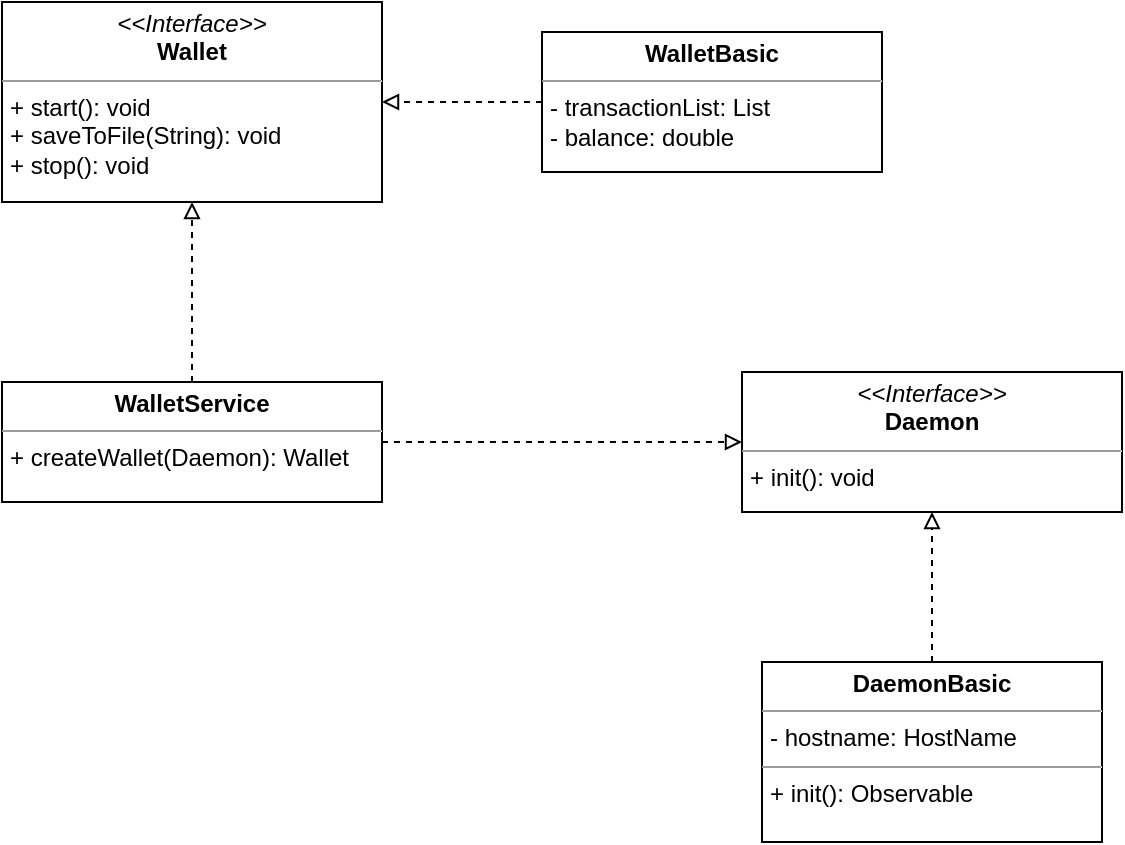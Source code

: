 <mxfile version="17.4.2" type="device"><diagram id="C5RBs43oDa-KdzZeNtuy" name="Page-1"><mxGraphModel dx="1772" dy="1980" grid="1" gridSize="10" guides="1" tooltips="1" connect="1" arrows="1" fold="1" page="1" pageScale="1" pageWidth="827" pageHeight="1169" math="0" shadow="0"><root><mxCell id="WIyWlLk6GJQsqaUBKTNV-0"/><mxCell id="WIyWlLk6GJQsqaUBKTNV-1" parent="WIyWlLk6GJQsqaUBKTNV-0"/><mxCell id="wslaeStGBEJL4sfgBlR1-6" style="edgeStyle=orthogonalEdgeStyle;rounded=0;orthogonalLoop=1;jettySize=auto;html=1;exitX=0.5;exitY=0;exitDx=0;exitDy=0;entryX=0.5;entryY=1;entryDx=0;entryDy=0;endArrow=block;endFill=0;dashed=1;" edge="1" parent="WIyWlLk6GJQsqaUBKTNV-1" source="wslaeStGBEJL4sfgBlR1-5" target="wslaeStGBEJL4sfgBlR1-0"><mxGeometry relative="1" as="geometry"/></mxCell><mxCell id="wslaeStGBEJL4sfgBlR1-0" value="&lt;p style=&quot;margin: 0px ; margin-top: 4px ; text-align: center&quot;&gt;&lt;i&gt;&amp;lt;&amp;lt;Interface&amp;gt;&amp;gt;&lt;/i&gt;&lt;br&gt;&lt;b&gt;Daemon&lt;/b&gt;&lt;/p&gt;&lt;hr size=&quot;1&quot;&gt;&lt;p style=&quot;margin: 0px ; margin-left: 4px&quot;&gt;&lt;/p&gt;&lt;p style=&quot;margin: 0px ; margin-left: 4px&quot;&gt;+ init(): void&lt;/p&gt;&lt;p style=&quot;margin: 0px ; margin-left: 4px&quot;&gt;&lt;br&gt;&lt;/p&gt;" style="verticalAlign=top;align=left;overflow=fill;fontSize=12;fontFamily=Helvetica;html=1;" vertex="1" parent="WIyWlLk6GJQsqaUBKTNV-1"><mxGeometry x="300" y="85" width="190" height="70" as="geometry"/></mxCell><mxCell id="wslaeStGBEJL4sfgBlR1-5" value="&lt;p style=&quot;margin: 0px ; margin-top: 4px ; text-align: center&quot;&gt;&lt;b&gt;DaemonBasic&lt;/b&gt;&lt;/p&gt;&lt;hr size=&quot;1&quot;&gt;&lt;p style=&quot;margin: 0px ; margin-left: 4px&quot;&gt;- hostname: HostName&lt;/p&gt;&lt;hr size=&quot;1&quot;&gt;&lt;p style=&quot;margin: 0px ; margin-left: 4px&quot;&gt;+ init(): Observable&lt;/p&gt;" style="verticalAlign=top;align=left;overflow=fill;fontSize=12;fontFamily=Helvetica;html=1;" vertex="1" parent="WIyWlLk6GJQsqaUBKTNV-1"><mxGeometry x="310" y="230" width="170" height="90" as="geometry"/></mxCell><mxCell id="wslaeStGBEJL4sfgBlR1-9" style="edgeStyle=orthogonalEdgeStyle;rounded=0;orthogonalLoop=1;jettySize=auto;html=1;exitX=1;exitY=0.5;exitDx=0;exitDy=0;entryX=0;entryY=0.5;entryDx=0;entryDy=0;dashed=1;endArrow=block;endFill=0;" edge="1" parent="WIyWlLk6GJQsqaUBKTNV-1" source="wslaeStGBEJL4sfgBlR1-8" target="wslaeStGBEJL4sfgBlR1-0"><mxGeometry relative="1" as="geometry"/></mxCell><mxCell id="wslaeStGBEJL4sfgBlR1-16" style="edgeStyle=orthogonalEdgeStyle;rounded=0;orthogonalLoop=1;jettySize=auto;html=1;exitX=0.5;exitY=0;exitDx=0;exitDy=0;entryX=0.5;entryY=1;entryDx=0;entryDy=0;dashed=1;endArrow=block;endFill=0;" edge="1" parent="WIyWlLk6GJQsqaUBKTNV-1" source="wslaeStGBEJL4sfgBlR1-8" target="wslaeStGBEJL4sfgBlR1-12"><mxGeometry relative="1" as="geometry"/></mxCell><mxCell id="wslaeStGBEJL4sfgBlR1-8" value="&lt;p style=&quot;margin: 0px ; margin-top: 4px ; text-align: center&quot;&gt;&lt;b&gt;WalletService&lt;/b&gt;&lt;/p&gt;&lt;hr size=&quot;1&quot;&gt;&lt;p style=&quot;margin: 0px ; margin-left: 4px&quot;&gt;&lt;/p&gt;&lt;p style=&quot;margin: 0px ; margin-left: 4px&quot;&gt;+ createWallet(Daemon): Wallet&lt;/p&gt;" style="verticalAlign=top;align=left;overflow=fill;fontSize=12;fontFamily=Helvetica;html=1;" vertex="1" parent="WIyWlLk6GJQsqaUBKTNV-1"><mxGeometry x="-70" y="90" width="190" height="60" as="geometry"/></mxCell><mxCell id="wslaeStGBEJL4sfgBlR1-12" value="&lt;p style=&quot;margin: 0px ; margin-top: 4px ; text-align: center&quot;&gt;&lt;i&gt;&amp;lt;&amp;lt;Interface&amp;gt;&amp;gt;&lt;/i&gt;&lt;br&gt;&lt;b&gt;Wallet&lt;/b&gt;&lt;/p&gt;&lt;hr size=&quot;1&quot;&gt;&lt;p style=&quot;margin: 0px ; margin-left: 4px&quot;&gt;&lt;/p&gt;&lt;p style=&quot;margin: 0px ; margin-left: 4px&quot;&gt;+ start(): void&lt;/p&gt;&lt;p style=&quot;margin: 0px ; margin-left: 4px&quot;&gt;+ saveToFile(String): void&lt;/p&gt;&lt;p style=&quot;margin: 0px ; margin-left: 4px&quot;&gt;+ stop(): void&lt;/p&gt;&lt;p style=&quot;margin: 0px ; margin-left: 4px&quot;&gt;&lt;br&gt;&lt;/p&gt;" style="verticalAlign=top;align=left;overflow=fill;fontSize=12;fontFamily=Helvetica;html=1;" vertex="1" parent="WIyWlLk6GJQsqaUBKTNV-1"><mxGeometry x="-70" y="-100" width="190" height="100" as="geometry"/></mxCell><mxCell id="wslaeStGBEJL4sfgBlR1-15" style="edgeStyle=orthogonalEdgeStyle;rounded=0;orthogonalLoop=1;jettySize=auto;html=1;exitX=0;exitY=0.5;exitDx=0;exitDy=0;entryX=1;entryY=0.5;entryDx=0;entryDy=0;dashed=1;endArrow=block;endFill=0;" edge="1" parent="WIyWlLk6GJQsqaUBKTNV-1" source="wslaeStGBEJL4sfgBlR1-13" target="wslaeStGBEJL4sfgBlR1-12"><mxGeometry relative="1" as="geometry"/></mxCell><mxCell id="wslaeStGBEJL4sfgBlR1-13" value="&lt;p style=&quot;margin: 0px ; margin-top: 4px ; text-align: center&quot;&gt;&lt;b&gt;WalletBasic&lt;/b&gt;&lt;/p&gt;&lt;hr size=&quot;1&quot;&gt;&lt;p style=&quot;margin: 0px ; margin-left: 4px&quot;&gt;- transactionList: List&lt;/p&gt;&lt;p style=&quot;margin: 0px ; margin-left: 4px&quot;&gt;- balance: double&lt;/p&gt;" style="verticalAlign=top;align=left;overflow=fill;fontSize=12;fontFamily=Helvetica;html=1;" vertex="1" parent="WIyWlLk6GJQsqaUBKTNV-1"><mxGeometry x="200" y="-85" width="170" height="70" as="geometry"/></mxCell><mxCell id="wslaeStGBEJL4sfgBlR1-17" style="edgeStyle=orthogonalEdgeStyle;rounded=0;orthogonalLoop=1;jettySize=auto;html=1;exitX=0.5;exitY=1;exitDx=0;exitDy=0;dashed=1;endArrow=block;endFill=0;" edge="1" parent="WIyWlLk6GJQsqaUBKTNV-1" source="wslaeStGBEJL4sfgBlR1-8" target="wslaeStGBEJL4sfgBlR1-8"><mxGeometry relative="1" as="geometry"/></mxCell></root></mxGraphModel></diagram></mxfile>